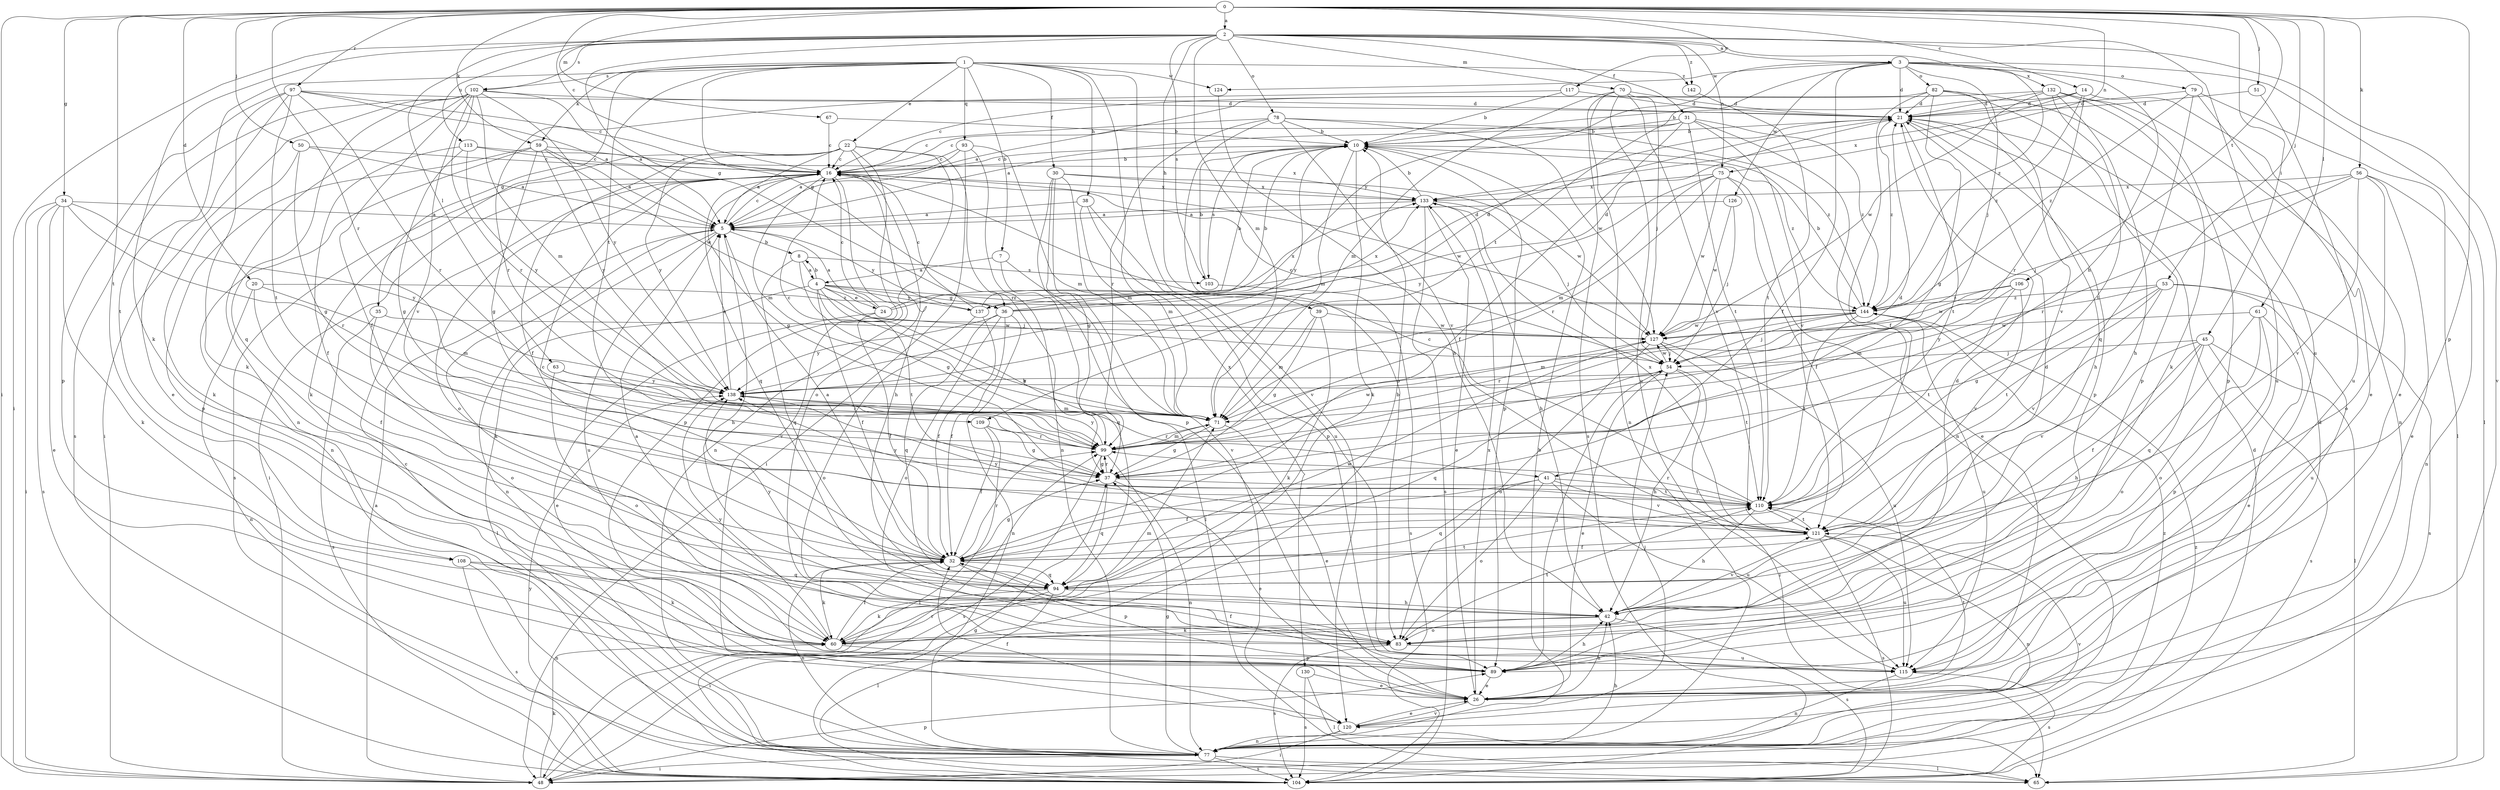 strict digraph  {
0;
1;
2;
3;
4;
5;
7;
8;
10;
14;
16;
20;
21;
22;
24;
26;
30;
31;
32;
34;
35;
36;
37;
38;
39;
41;
42;
45;
48;
50;
51;
53;
54;
56;
59;
60;
61;
63;
65;
67;
70;
71;
75;
77;
78;
79;
82;
83;
89;
93;
94;
97;
99;
102;
103;
104;
106;
108;
109;
110;
113;
115;
117;
120;
121;
124;
126;
127;
130;
132;
133;
137;
138;
142;
144;
0 -> 2  [label=a];
0 -> 14  [label=c];
0 -> 16  [label=c];
0 -> 20  [label=d];
0 -> 34  [label=g];
0 -> 45  [label=i];
0 -> 48  [label=i];
0 -> 50  [label=j];
0 -> 51  [label=j];
0 -> 53  [label=j];
0 -> 56  [label=k];
0 -> 59  [label=k];
0 -> 61  [label=l];
0 -> 67  [label=m];
0 -> 75  [label=n];
0 -> 89  [label=p];
0 -> 97  [label=r];
0 -> 99  [label=r];
0 -> 106  [label=t];
0 -> 108  [label=t];
0 -> 117  [label=v];
1 -> 7  [label=b];
1 -> 22  [label=e];
1 -> 30  [label=f];
1 -> 35  [label=g];
1 -> 36  [label=g];
1 -> 38  [label=h];
1 -> 59  [label=k];
1 -> 93  [label=q];
1 -> 102  [label=s];
1 -> 108  [label=t];
1 -> 109  [label=t];
1 -> 120  [label=v];
1 -> 124  [label=w];
1 -> 130  [label=x];
1 -> 142  [label=z];
2 -> 3  [label=a];
2 -> 31  [label=f];
2 -> 36  [label=g];
2 -> 39  [label=h];
2 -> 48  [label=i];
2 -> 60  [label=k];
2 -> 63  [label=l];
2 -> 70  [label=m];
2 -> 71  [label=m];
2 -> 75  [label=n];
2 -> 78  [label=o];
2 -> 102  [label=s];
2 -> 103  [label=s];
2 -> 113  [label=u];
2 -> 115  [label=u];
2 -> 120  [label=v];
2 -> 142  [label=z];
2 -> 144  [label=z];
3 -> 21  [label=d];
3 -> 32  [label=f];
3 -> 41  [label=h];
3 -> 54  [label=j];
3 -> 65  [label=l];
3 -> 79  [label=o];
3 -> 82  [label=o];
3 -> 109  [label=t];
3 -> 124  [label=w];
3 -> 126  [label=w];
3 -> 132  [label=x];
3 -> 137  [label=y];
4 -> 8  [label=b];
4 -> 24  [label=e];
4 -> 32  [label=f];
4 -> 36  [label=g];
4 -> 41  [label=h];
4 -> 54  [label=j];
4 -> 65  [label=l];
4 -> 110  [label=t];
4 -> 137  [label=y];
4 -> 144  [label=z];
5 -> 8  [label=b];
5 -> 16  [label=c];
5 -> 42  [label=h];
5 -> 60  [label=k];
5 -> 77  [label=n];
5 -> 115  [label=u];
5 -> 137  [label=y];
7 -> 4  [label=a];
7 -> 65  [label=l];
7 -> 94  [label=q];
8 -> 4  [label=a];
8 -> 37  [label=g];
8 -> 94  [label=q];
8 -> 103  [label=s];
10 -> 16  [label=c];
10 -> 60  [label=k];
10 -> 71  [label=m];
10 -> 89  [label=p];
10 -> 103  [label=s];
10 -> 138  [label=y];
10 -> 144  [label=z];
14 -> 10  [label=b];
14 -> 21  [label=d];
14 -> 26  [label=e];
14 -> 99  [label=r];
14 -> 133  [label=x];
14 -> 144  [label=z];
16 -> 10  [label=b];
16 -> 37  [label=g];
16 -> 42  [label=h];
16 -> 48  [label=i];
16 -> 71  [label=m];
16 -> 83  [label=o];
16 -> 89  [label=p];
16 -> 94  [label=q];
16 -> 104  [label=s];
16 -> 127  [label=w];
16 -> 133  [label=x];
20 -> 32  [label=f];
20 -> 71  [label=m];
20 -> 77  [label=n];
20 -> 144  [label=z];
21 -> 10  [label=b];
21 -> 42  [label=h];
21 -> 89  [label=p];
21 -> 110  [label=t];
21 -> 144  [label=z];
22 -> 5  [label=a];
22 -> 16  [label=c];
22 -> 32  [label=f];
22 -> 60  [label=k];
22 -> 77  [label=n];
22 -> 83  [label=o];
22 -> 99  [label=r];
22 -> 120  [label=v];
22 -> 138  [label=y];
24 -> 5  [label=a];
24 -> 10  [label=b];
24 -> 16  [label=c];
24 -> 21  [label=d];
24 -> 26  [label=e];
24 -> 32  [label=f];
26 -> 42  [label=h];
26 -> 110  [label=t];
26 -> 120  [label=v];
26 -> 133  [label=x];
30 -> 37  [label=g];
30 -> 71  [label=m];
30 -> 89  [label=p];
30 -> 120  [label=v];
30 -> 127  [label=w];
30 -> 133  [label=x];
31 -> 5  [label=a];
31 -> 10  [label=b];
31 -> 16  [label=c];
31 -> 32  [label=f];
31 -> 77  [label=n];
31 -> 110  [label=t];
31 -> 121  [label=v];
31 -> 144  [label=z];
32 -> 5  [label=a];
32 -> 16  [label=c];
32 -> 37  [label=g];
32 -> 60  [label=k];
32 -> 77  [label=n];
32 -> 89  [label=p];
32 -> 94  [label=q];
32 -> 99  [label=r];
34 -> 5  [label=a];
34 -> 26  [label=e];
34 -> 48  [label=i];
34 -> 60  [label=k];
34 -> 99  [label=r];
34 -> 104  [label=s];
34 -> 138  [label=y];
35 -> 83  [label=o];
35 -> 104  [label=s];
35 -> 127  [label=w];
36 -> 10  [label=b];
36 -> 21  [label=d];
36 -> 32  [label=f];
36 -> 77  [label=n];
36 -> 83  [label=o];
36 -> 94  [label=q];
36 -> 133  [label=x];
36 -> 138  [label=y];
37 -> 21  [label=d];
37 -> 26  [label=e];
37 -> 94  [label=q];
37 -> 99  [label=r];
37 -> 110  [label=t];
38 -> 5  [label=a];
38 -> 71  [label=m];
38 -> 89  [label=p];
38 -> 115  [label=u];
39 -> 37  [label=g];
39 -> 60  [label=k];
39 -> 71  [label=m];
39 -> 127  [label=w];
41 -> 32  [label=f];
41 -> 83  [label=o];
41 -> 94  [label=q];
41 -> 110  [label=t];
41 -> 115  [label=u];
41 -> 121  [label=v];
42 -> 21  [label=d];
42 -> 60  [label=k];
42 -> 83  [label=o];
42 -> 104  [label=s];
42 -> 121  [label=v];
45 -> 32  [label=f];
45 -> 42  [label=h];
45 -> 54  [label=j];
45 -> 65  [label=l];
45 -> 83  [label=o];
45 -> 104  [label=s];
45 -> 121  [label=v];
48 -> 5  [label=a];
48 -> 21  [label=d];
48 -> 60  [label=k];
48 -> 89  [label=p];
48 -> 99  [label=r];
48 -> 144  [label=z];
50 -> 5  [label=a];
50 -> 16  [label=c];
50 -> 37  [label=g];
50 -> 60  [label=k];
51 -> 21  [label=d];
51 -> 115  [label=u];
53 -> 37  [label=g];
53 -> 104  [label=s];
53 -> 110  [label=t];
53 -> 115  [label=u];
53 -> 121  [label=v];
53 -> 138  [label=y];
53 -> 144  [label=z];
54 -> 16  [label=c];
54 -> 26  [label=e];
54 -> 42  [label=h];
54 -> 65  [label=l];
54 -> 94  [label=q];
54 -> 127  [label=w];
54 -> 138  [label=y];
56 -> 26  [label=e];
56 -> 54  [label=j];
56 -> 77  [label=n];
56 -> 83  [label=o];
56 -> 99  [label=r];
56 -> 121  [label=v];
56 -> 133  [label=x];
59 -> 5  [label=a];
59 -> 16  [label=c];
59 -> 37  [label=g];
59 -> 77  [label=n];
59 -> 89  [label=p];
59 -> 127  [label=w];
59 -> 138  [label=y];
60 -> 10  [label=b];
60 -> 21  [label=d];
60 -> 32  [label=f];
60 -> 71  [label=m];
60 -> 89  [label=p];
60 -> 138  [label=y];
61 -> 26  [label=e];
61 -> 83  [label=o];
61 -> 89  [label=p];
61 -> 94  [label=q];
61 -> 127  [label=w];
63 -> 83  [label=o];
63 -> 99  [label=r];
63 -> 138  [label=y];
67 -> 10  [label=b];
67 -> 16  [label=c];
70 -> 21  [label=d];
70 -> 54  [label=j];
70 -> 71  [label=m];
70 -> 77  [label=n];
70 -> 104  [label=s];
70 -> 115  [label=u];
70 -> 121  [label=v];
71 -> 16  [label=c];
71 -> 26  [label=e];
71 -> 37  [label=g];
71 -> 99  [label=r];
75 -> 26  [label=e];
75 -> 32  [label=f];
75 -> 71  [label=m];
75 -> 99  [label=r];
75 -> 127  [label=w];
75 -> 133  [label=x];
75 -> 138  [label=y];
77 -> 10  [label=b];
77 -> 16  [label=c];
77 -> 37  [label=g];
77 -> 42  [label=h];
77 -> 48  [label=i];
77 -> 65  [label=l];
77 -> 104  [label=s];
77 -> 121  [label=v];
77 -> 144  [label=z];
78 -> 10  [label=b];
78 -> 16  [label=c];
78 -> 83  [label=o];
78 -> 99  [label=r];
78 -> 121  [label=v];
78 -> 127  [label=w];
78 -> 144  [label=z];
79 -> 21  [label=d];
79 -> 26  [label=e];
79 -> 65  [label=l];
79 -> 94  [label=q];
79 -> 144  [label=z];
82 -> 5  [label=a];
82 -> 21  [label=d];
82 -> 32  [label=f];
82 -> 37  [label=g];
82 -> 89  [label=p];
82 -> 115  [label=u];
82 -> 121  [label=v];
83 -> 5  [label=a];
83 -> 104  [label=s];
83 -> 110  [label=t];
83 -> 115  [label=u];
89 -> 26  [label=e];
89 -> 42  [label=h];
89 -> 54  [label=j];
93 -> 5  [label=a];
93 -> 16  [label=c];
93 -> 48  [label=i];
93 -> 71  [label=m];
93 -> 77  [label=n];
94 -> 42  [label=h];
94 -> 48  [label=i];
94 -> 60  [label=k];
94 -> 65  [label=l];
94 -> 110  [label=t];
94 -> 127  [label=w];
94 -> 138  [label=y];
97 -> 5  [label=a];
97 -> 16  [label=c];
97 -> 21  [label=d];
97 -> 26  [label=e];
97 -> 60  [label=k];
97 -> 89  [label=p];
97 -> 99  [label=r];
97 -> 110  [label=t];
99 -> 37  [label=g];
99 -> 71  [label=m];
99 -> 77  [label=n];
99 -> 104  [label=s];
99 -> 127  [label=w];
99 -> 138  [label=y];
102 -> 5  [label=a];
102 -> 21  [label=d];
102 -> 32  [label=f];
102 -> 48  [label=i];
102 -> 71  [label=m];
102 -> 77  [label=n];
102 -> 94  [label=q];
102 -> 99  [label=r];
102 -> 104  [label=s];
102 -> 121  [label=v];
102 -> 138  [label=y];
103 -> 10  [label=b];
103 -> 104  [label=s];
104 -> 37  [label=g];
104 -> 138  [label=y];
106 -> 71  [label=m];
106 -> 110  [label=t];
106 -> 121  [label=v];
106 -> 127  [label=w];
106 -> 144  [label=z];
108 -> 60  [label=k];
108 -> 77  [label=n];
108 -> 94  [label=q];
108 -> 104  [label=s];
109 -> 32  [label=f];
109 -> 37  [label=g];
109 -> 48  [label=i];
109 -> 99  [label=r];
110 -> 16  [label=c];
110 -> 42  [label=h];
110 -> 99  [label=r];
110 -> 121  [label=v];
110 -> 138  [label=y];
113 -> 16  [label=c];
113 -> 32  [label=f];
113 -> 37  [label=g];
113 -> 133  [label=x];
113 -> 138  [label=y];
115 -> 32  [label=f];
115 -> 77  [label=n];
115 -> 104  [label=s];
117 -> 10  [label=b];
117 -> 21  [label=d];
117 -> 99  [label=r];
120 -> 21  [label=d];
120 -> 26  [label=e];
120 -> 32  [label=f];
120 -> 48  [label=i];
120 -> 54  [label=j];
120 -> 77  [label=n];
121 -> 32  [label=f];
121 -> 77  [label=n];
121 -> 104  [label=s];
121 -> 110  [label=t];
121 -> 115  [label=u];
121 -> 133  [label=x];
121 -> 138  [label=y];
124 -> 42  [label=h];
126 -> 5  [label=a];
126 -> 54  [label=j];
126 -> 127  [label=w];
127 -> 54  [label=j];
127 -> 83  [label=o];
127 -> 110  [label=t];
127 -> 115  [label=u];
130 -> 26  [label=e];
130 -> 65  [label=l];
130 -> 104  [label=s];
132 -> 16  [label=c];
132 -> 21  [label=d];
132 -> 42  [label=h];
132 -> 60  [label=k];
132 -> 77  [label=n];
132 -> 89  [label=p];
132 -> 110  [label=t];
132 -> 127  [label=w];
133 -> 5  [label=a];
133 -> 10  [label=b];
133 -> 26  [label=e];
133 -> 42  [label=h];
133 -> 54  [label=j];
133 -> 104  [label=s];
137 -> 16  [label=c];
137 -> 21  [label=d];
137 -> 32  [label=f];
137 -> 83  [label=o];
137 -> 133  [label=x];
138 -> 5  [label=a];
138 -> 71  [label=m];
142 -> 110  [label=t];
144 -> 10  [label=b];
144 -> 54  [label=j];
144 -> 71  [label=m];
144 -> 99  [label=r];
144 -> 110  [label=t];
144 -> 115  [label=u];
144 -> 127  [label=w];
}
